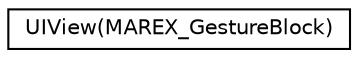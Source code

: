 digraph "类继承关系图"
{
  edge [fontname="Helvetica",fontsize="10",labelfontname="Helvetica",labelfontsize="10"];
  node [fontname="Helvetica",fontsize="10",shape=record];
  rankdir="LR";
  Node0 [label="UIView(MAREX_GestureBlock)",height=0.2,width=0.4,color="black", fillcolor="white", style="filled",URL="$category_u_i_view_07_m_a_r_e_x___gesture_block_08.html"];
}
